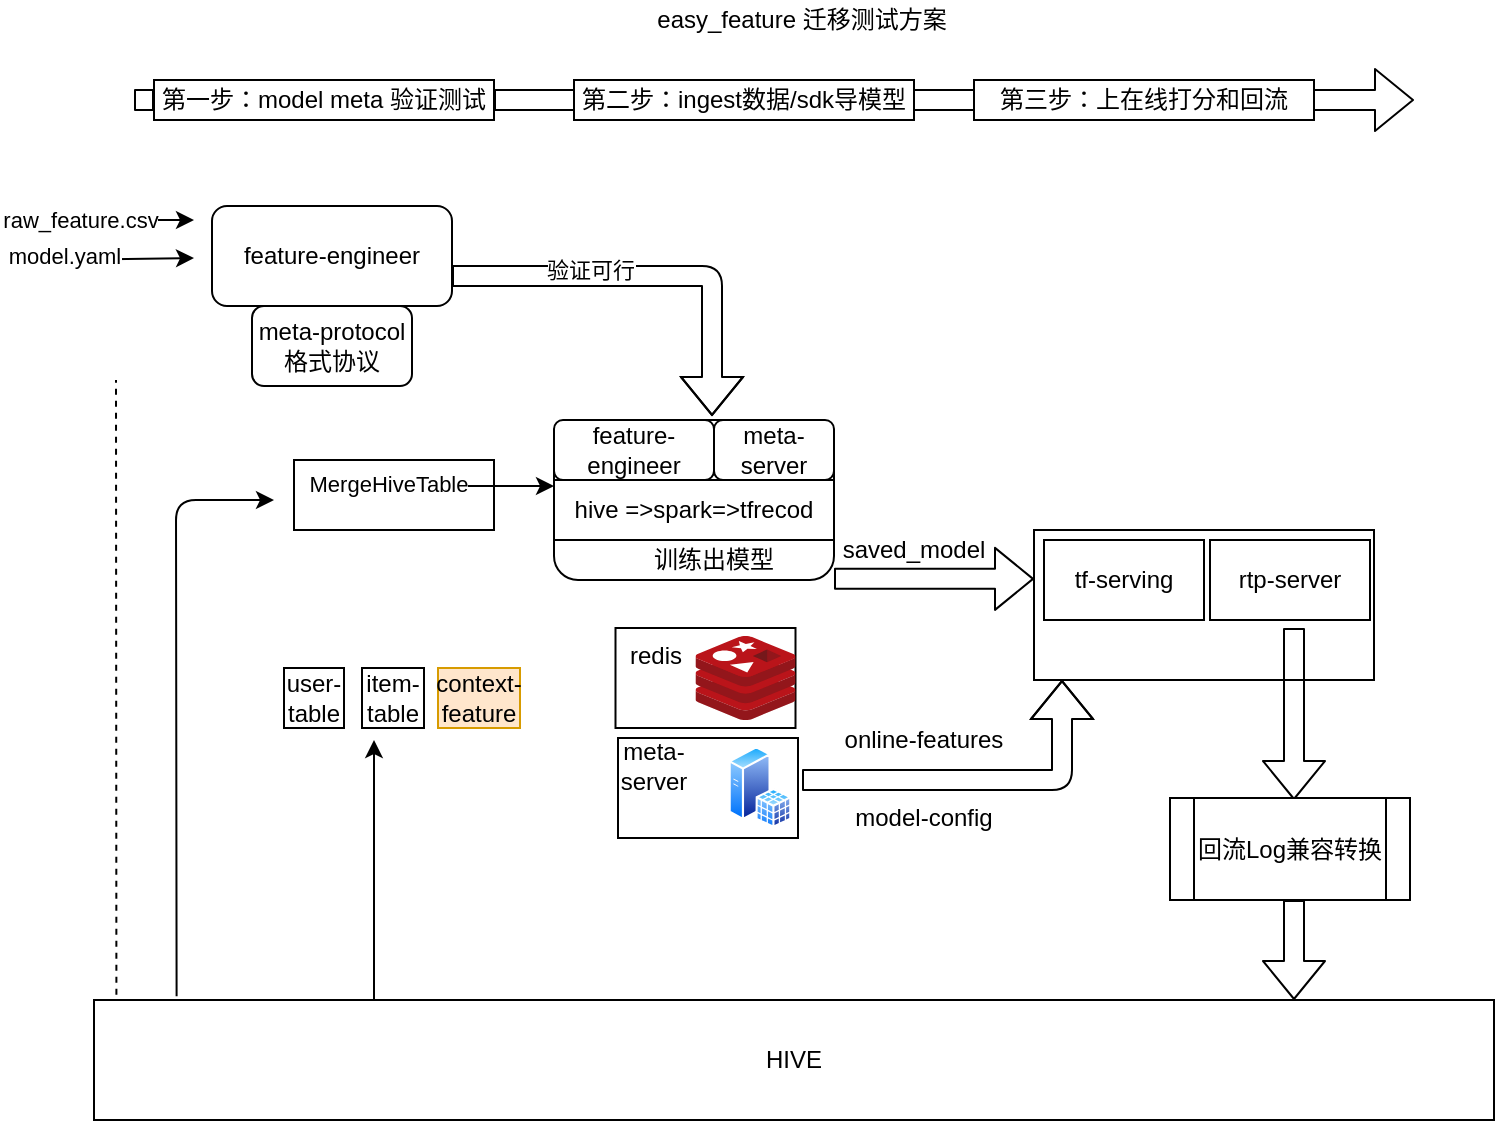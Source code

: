<mxfile version="14.7.4" type="github">
  <diagram id="Z7WK8l2Xs5BSavcxxwaW" name="Page-1">
    <mxGraphModel dx="1188" dy="641" grid="1" gridSize="10" guides="1" tooltips="1" connect="1" arrows="1" fold="1" page="1" pageScale="1" pageWidth="827" pageHeight="1169" math="0" shadow="0">
      <root>
        <mxCell id="0" />
        <mxCell id="1" parent="0" />
        <mxCell id="eUMr9UxDdL_X1GazEhiE-20" value="" style="rounded=0;whiteSpace=wrap;html=1;" vertex="1" parent="1">
          <mxGeometry x="160" y="430" width="100" height="35" as="geometry" />
        </mxCell>
        <mxCell id="eUMr9UxDdL_X1GazEhiE-1" value="easy_feature 迁移测试方案" style="text;html=1;strokeColor=none;fillColor=none;align=center;verticalAlign=middle;whiteSpace=wrap;rounded=0;" vertex="1" parent="1">
          <mxGeometry x="259" y="200" width="310" height="20" as="geometry" />
        </mxCell>
        <mxCell id="eUMr9UxDdL_X1GazEhiE-2" value="" style="shape=flexArrow;endArrow=classic;html=1;startArrow=none;" edge="1" parent="1" source="eUMr9UxDdL_X1GazEhiE-3">
          <mxGeometry width="50" height="50" relative="1" as="geometry">
            <mxPoint x="80" y="250" as="sourcePoint" />
            <mxPoint x="720" y="250" as="targetPoint" />
          </mxGeometry>
        </mxCell>
        <mxCell id="eUMr9UxDdL_X1GazEhiE-3" value="第一步：model meta 验证测试" style="rounded=0;whiteSpace=wrap;html=1;" vertex="1" parent="1">
          <mxGeometry x="90" y="240" width="170" height="20" as="geometry" />
        </mxCell>
        <mxCell id="eUMr9UxDdL_X1GazEhiE-4" value="" style="shape=flexArrow;endArrow=none;html=1;" edge="1" parent="1" target="eUMr9UxDdL_X1GazEhiE-3">
          <mxGeometry width="50" height="50" relative="1" as="geometry">
            <mxPoint x="80" y="250" as="sourcePoint" />
            <mxPoint x="720" y="250" as="targetPoint" />
          </mxGeometry>
        </mxCell>
        <mxCell id="eUMr9UxDdL_X1GazEhiE-5" value="feature-engineer" style="rounded=1;whiteSpace=wrap;html=1;" vertex="1" parent="1">
          <mxGeometry x="119" y="303" width="120" height="50" as="geometry" />
        </mxCell>
        <mxCell id="eUMr9UxDdL_X1GazEhiE-6" value="meta-protocol&lt;br&gt;格式协议" style="rounded=1;whiteSpace=wrap;html=1;" vertex="1" parent="1">
          <mxGeometry x="139" y="353" width="80" height="40" as="geometry" />
        </mxCell>
        <mxCell id="eUMr9UxDdL_X1GazEhiE-7" value="" style="endArrow=classic;html=1;" edge="1" parent="1">
          <mxGeometry width="50" height="50" relative="1" as="geometry">
            <mxPoint x="40" y="310" as="sourcePoint" />
            <mxPoint x="110" y="310" as="targetPoint" />
          </mxGeometry>
        </mxCell>
        <mxCell id="eUMr9UxDdL_X1GazEhiE-10" value="raw_feature.csv" style="edgeLabel;html=1;align=center;verticalAlign=middle;resizable=0;points=[];" vertex="1" connectable="0" parent="eUMr9UxDdL_X1GazEhiE-7">
          <mxGeometry x="-0.645" relative="1" as="geometry">
            <mxPoint as="offset" />
          </mxGeometry>
        </mxCell>
        <mxCell id="eUMr9UxDdL_X1GazEhiE-8" value="" style="endArrow=classic;html=1;" edge="1" parent="1">
          <mxGeometry width="50" height="50" relative="1" as="geometry">
            <mxPoint x="40" y="330" as="sourcePoint" />
            <mxPoint x="110" y="329" as="targetPoint" />
          </mxGeometry>
        </mxCell>
        <mxCell id="eUMr9UxDdL_X1GazEhiE-9" value="model.yaml" style="edgeLabel;html=1;align=center;verticalAlign=middle;resizable=0;points=[];" vertex="1" connectable="0" parent="eUMr9UxDdL_X1GazEhiE-8">
          <mxGeometry x="-0.874" relative="1" as="geometry">
            <mxPoint y="-2" as="offset" />
          </mxGeometry>
        </mxCell>
        <mxCell id="eUMr9UxDdL_X1GazEhiE-11" value="第二步：ingest数据/sdk导模型" style="rounded=0;whiteSpace=wrap;html=1;" vertex="1" parent="1">
          <mxGeometry x="300" y="240" width="170" height="20" as="geometry" />
        </mxCell>
        <mxCell id="eUMr9UxDdL_X1GazEhiE-12" value="" style="rounded=1;whiteSpace=wrap;html=1;" vertex="1" parent="1">
          <mxGeometry x="290" y="410" width="140" height="80" as="geometry" />
        </mxCell>
        <mxCell id="eUMr9UxDdL_X1GazEhiE-13" value="" style="endArrow=classic;html=1;" edge="1" parent="1">
          <mxGeometry width="50" height="50" relative="1" as="geometry">
            <mxPoint x="200" y="443" as="sourcePoint" />
            <mxPoint x="290" y="443" as="targetPoint" />
          </mxGeometry>
        </mxCell>
        <mxCell id="eUMr9UxDdL_X1GazEhiE-15" value="MergeHiveTable" style="edgeLabel;html=1;align=center;verticalAlign=middle;resizable=0;points=[];" vertex="1" connectable="0" parent="eUMr9UxDdL_X1GazEhiE-13">
          <mxGeometry x="-0.857" y="1" relative="1" as="geometry">
            <mxPoint as="offset" />
          </mxGeometry>
        </mxCell>
        <mxCell id="eUMr9UxDdL_X1GazEhiE-14" value="" style="shape=flexArrow;endArrow=classic;html=1;" edge="1" parent="1">
          <mxGeometry width="50" height="50" relative="1" as="geometry">
            <mxPoint x="239" y="338" as="sourcePoint" />
            <mxPoint x="369" y="408" as="targetPoint" />
            <Array as="points">
              <mxPoint x="369" y="338" />
            </Array>
          </mxGeometry>
        </mxCell>
        <mxCell id="eUMr9UxDdL_X1GazEhiE-19" value="验证可行" style="edgeLabel;html=1;align=center;verticalAlign=middle;resizable=0;points=[];" vertex="1" connectable="0" parent="eUMr9UxDdL_X1GazEhiE-14">
          <mxGeometry x="-0.311" y="3" relative="1" as="geometry">
            <mxPoint as="offset" />
          </mxGeometry>
        </mxCell>
        <mxCell id="eUMr9UxDdL_X1GazEhiE-16" value="feature-engineer" style="rounded=1;whiteSpace=wrap;html=1;" vertex="1" parent="1">
          <mxGeometry x="290" y="410" width="80" height="30" as="geometry" />
        </mxCell>
        <mxCell id="eUMr9UxDdL_X1GazEhiE-17" value="meta-server" style="rounded=1;whiteSpace=wrap;html=1;" vertex="1" parent="1">
          <mxGeometry x="370" y="410" width="60" height="30" as="geometry" />
        </mxCell>
        <mxCell id="eUMr9UxDdL_X1GazEhiE-18" value="hive =&amp;gt;spark=&amp;gt;tfrecod" style="rounded=0;whiteSpace=wrap;html=1;" vertex="1" parent="1">
          <mxGeometry x="290" y="440" width="140" height="30" as="geometry" />
        </mxCell>
        <mxCell id="eUMr9UxDdL_X1GazEhiE-21" value="user-table" style="rounded=0;whiteSpace=wrap;html=1;" vertex="1" parent="1">
          <mxGeometry x="155" y="534" width="30" height="30" as="geometry" />
        </mxCell>
        <mxCell id="eUMr9UxDdL_X1GazEhiE-22" value="item-table" style="rounded=0;whiteSpace=wrap;html=1;" vertex="1" parent="1">
          <mxGeometry x="194" y="534" width="31" height="30" as="geometry" />
        </mxCell>
        <mxCell id="eUMr9UxDdL_X1GazEhiE-23" value="context-feature" style="rounded=0;whiteSpace=wrap;html=1;fillColor=#ffe6cc;strokeColor=#d79b00;" vertex="1" parent="1">
          <mxGeometry x="232" y="534" width="41" height="30" as="geometry" />
        </mxCell>
        <mxCell id="eUMr9UxDdL_X1GazEhiE-26" value="训练出模型" style="text;html=1;strokeColor=none;fillColor=none;align=center;verticalAlign=middle;whiteSpace=wrap;rounded=0;" vertex="1" parent="1">
          <mxGeometry x="330" y="470" width="80" height="20" as="geometry" />
        </mxCell>
        <mxCell id="eUMr9UxDdL_X1GazEhiE-30" value="" style="rounded=0;whiteSpace=wrap;html=1;" vertex="1" parent="1">
          <mxGeometry x="320.75" y="514" width="90" height="50" as="geometry" />
        </mxCell>
        <mxCell id="eUMr9UxDdL_X1GazEhiE-28" value="" style="aspect=fixed;html=1;points=[];align=center;image;fontSize=12;image=img/lib/mscae/Cache_Redis_Product.svg;" vertex="1" parent="1">
          <mxGeometry x="360.75" y="518" width="50" height="42" as="geometry" />
        </mxCell>
        <mxCell id="eUMr9UxDdL_X1GazEhiE-31" value="" style="rounded=0;whiteSpace=wrap;html=1;" vertex="1" parent="1">
          <mxGeometry x="322" y="569" width="90" height="50" as="geometry" />
        </mxCell>
        <mxCell id="eUMr9UxDdL_X1GazEhiE-29" value="" style="aspect=fixed;perimeter=ellipsePerimeter;html=1;align=center;shadow=0;dashed=0;spacingTop=3;image;image=img/lib/active_directory/sql_server.svg;" vertex="1" parent="1">
          <mxGeometry x="377.25" y="573" width="31.5" height="40.91" as="geometry" />
        </mxCell>
        <mxCell id="eUMr9UxDdL_X1GazEhiE-32" value="redis" style="text;html=1;strokeColor=none;fillColor=none;align=center;verticalAlign=middle;whiteSpace=wrap;rounded=0;" vertex="1" parent="1">
          <mxGeometry x="320.75" y="518" width="40" height="20" as="geometry" />
        </mxCell>
        <mxCell id="eUMr9UxDdL_X1GazEhiE-33" value="meta-server" style="text;html=1;strokeColor=none;fillColor=none;align=center;verticalAlign=middle;whiteSpace=wrap;rounded=0;" vertex="1" parent="1">
          <mxGeometry x="320" y="573" width="40" height="20" as="geometry" />
        </mxCell>
        <mxCell id="eUMr9UxDdL_X1GazEhiE-34" value="第三步：上在线打分和回流" style="rounded=0;whiteSpace=wrap;html=1;" vertex="1" parent="1">
          <mxGeometry x="500" y="240" width="170" height="20" as="geometry" />
        </mxCell>
        <mxCell id="eUMr9UxDdL_X1GazEhiE-35" value="" style="rounded=0;whiteSpace=wrap;html=1;" vertex="1" parent="1">
          <mxGeometry x="530" y="465" width="170" height="75" as="geometry" />
        </mxCell>
        <mxCell id="eUMr9UxDdL_X1GazEhiE-36" value="" style="shape=flexArrow;endArrow=classic;html=1;" edge="1" parent="1">
          <mxGeometry width="50" height="50" relative="1" as="geometry">
            <mxPoint x="414" y="590" as="sourcePoint" />
            <mxPoint x="544" y="540" as="targetPoint" />
            <Array as="points">
              <mxPoint x="544" y="590" />
            </Array>
          </mxGeometry>
        </mxCell>
        <mxCell id="eUMr9UxDdL_X1GazEhiE-37" value="online-features" style="text;html=1;strokeColor=none;fillColor=none;align=center;verticalAlign=middle;whiteSpace=wrap;rounded=0;" vertex="1" parent="1">
          <mxGeometry x="430" y="560" width="90" height="20" as="geometry" />
        </mxCell>
        <mxCell id="eUMr9UxDdL_X1GazEhiE-38" value="model-config" style="text;html=1;strokeColor=none;fillColor=none;align=center;verticalAlign=middle;whiteSpace=wrap;rounded=0;" vertex="1" parent="1">
          <mxGeometry x="430" y="599" width="90" height="20" as="geometry" />
        </mxCell>
        <mxCell id="eUMr9UxDdL_X1GazEhiE-39" value="" style="shape=flexArrow;endArrow=classic;html=1;" edge="1" parent="1">
          <mxGeometry width="50" height="50" relative="1" as="geometry">
            <mxPoint x="430" y="489.43" as="sourcePoint" />
            <mxPoint x="530" y="489.43" as="targetPoint" />
          </mxGeometry>
        </mxCell>
        <mxCell id="eUMr9UxDdL_X1GazEhiE-40" value="saved_model" style="text;html=1;strokeColor=none;fillColor=none;align=center;verticalAlign=middle;whiteSpace=wrap;rounded=0;" vertex="1" parent="1">
          <mxGeometry x="450" y="465" width="40" height="20" as="geometry" />
        </mxCell>
        <mxCell id="eUMr9UxDdL_X1GazEhiE-41" value="tf-serving" style="rounded=0;whiteSpace=wrap;html=1;" vertex="1" parent="1">
          <mxGeometry x="535" y="470" width="80" height="40" as="geometry" />
        </mxCell>
        <mxCell id="eUMr9UxDdL_X1GazEhiE-42" value="rtp-server" style="rounded=0;whiteSpace=wrap;html=1;" vertex="1" parent="1">
          <mxGeometry x="618" y="470" width="80" height="40" as="geometry" />
        </mxCell>
        <mxCell id="eUMr9UxDdL_X1GazEhiE-43" value="HIVE" style="rounded=0;whiteSpace=wrap;html=1;" vertex="1" parent="1">
          <mxGeometry x="60" y="700" width="700" height="60" as="geometry" />
        </mxCell>
        <mxCell id="eUMr9UxDdL_X1GazEhiE-44" value="" style="shape=flexArrow;endArrow=classic;html=1;" edge="1" parent="1">
          <mxGeometry width="50" height="50" relative="1" as="geometry">
            <mxPoint x="660" y="514" as="sourcePoint" />
            <mxPoint x="660" y="600" as="targetPoint" />
          </mxGeometry>
        </mxCell>
        <mxCell id="eUMr9UxDdL_X1GazEhiE-45" value="回流Log兼容转换" style="shape=process;whiteSpace=wrap;html=1;backgroundOutline=1;" vertex="1" parent="1">
          <mxGeometry x="598" y="599" width="120" height="51" as="geometry" />
        </mxCell>
        <mxCell id="eUMr9UxDdL_X1GazEhiE-46" value="" style="shape=flexArrow;endArrow=classic;html=1;" edge="1" parent="1">
          <mxGeometry width="50" height="50" relative="1" as="geometry">
            <mxPoint x="660" y="650" as="sourcePoint" />
            <mxPoint x="660" y="700" as="targetPoint" />
          </mxGeometry>
        </mxCell>
        <mxCell id="eUMr9UxDdL_X1GazEhiE-47" value="" style="endArrow=classic;html=1;" edge="1" parent="1">
          <mxGeometry width="50" height="50" relative="1" as="geometry">
            <mxPoint x="200" y="700" as="sourcePoint" />
            <mxPoint x="200" y="570" as="targetPoint" />
          </mxGeometry>
        </mxCell>
        <mxCell id="eUMr9UxDdL_X1GazEhiE-48" value="" style="endArrow=classic;html=1;exitX=0.059;exitY=-0.031;exitDx=0;exitDy=0;exitPerimeter=0;" edge="1" parent="1" source="eUMr9UxDdL_X1GazEhiE-43">
          <mxGeometry width="50" height="50" relative="1" as="geometry">
            <mxPoint x="490" y="600" as="sourcePoint" />
            <mxPoint x="150" y="450" as="targetPoint" />
            <Array as="points">
              <mxPoint x="101" y="450" />
            </Array>
          </mxGeometry>
        </mxCell>
        <mxCell id="eUMr9UxDdL_X1GazEhiE-51" value="" style="endArrow=none;dashed=1;html=1;exitX=0.016;exitY=-0.044;exitDx=0;exitDy=0;exitPerimeter=0;" edge="1" parent="1" source="eUMr9UxDdL_X1GazEhiE-43">
          <mxGeometry width="50" height="50" relative="1" as="geometry">
            <mxPoint x="490" y="600" as="sourcePoint" />
            <mxPoint x="71" y="390" as="targetPoint" />
          </mxGeometry>
        </mxCell>
      </root>
    </mxGraphModel>
  </diagram>
</mxfile>
